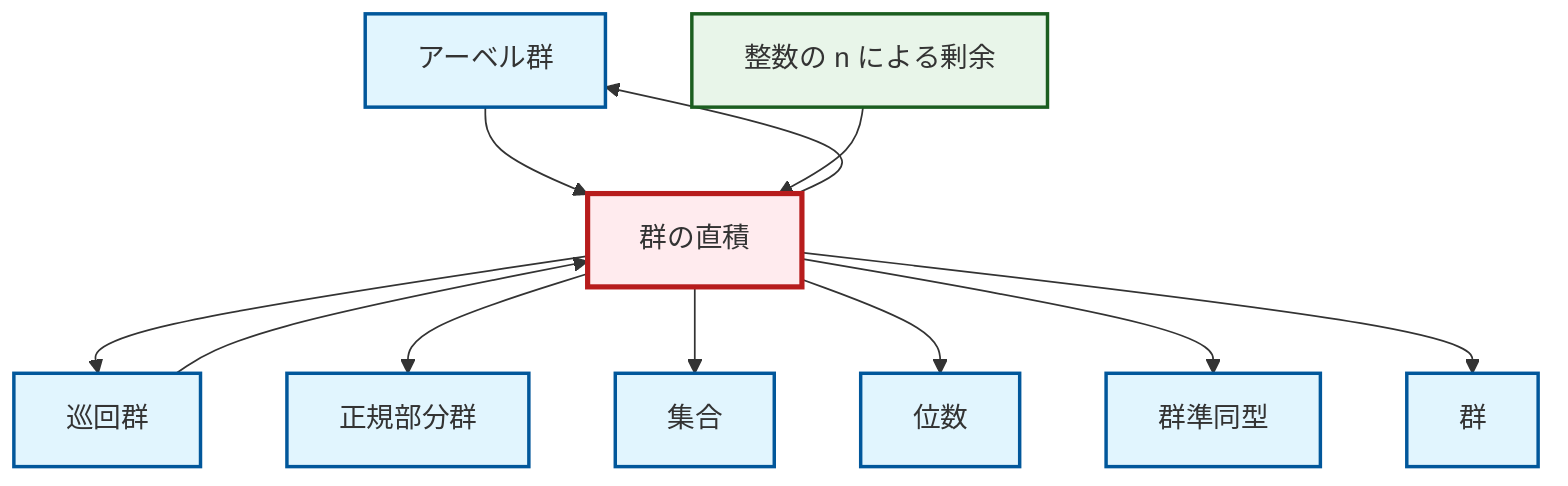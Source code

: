 graph TD
    classDef definition fill:#e1f5fe,stroke:#01579b,stroke-width:2px
    classDef theorem fill:#f3e5f5,stroke:#4a148c,stroke-width:2px
    classDef axiom fill:#fff3e0,stroke:#e65100,stroke-width:2px
    classDef example fill:#e8f5e9,stroke:#1b5e20,stroke-width:2px
    classDef current fill:#ffebee,stroke:#b71c1c,stroke-width:3px
    def-abelian-group["アーベル群"]:::definition
    def-set["集合"]:::definition
    def-cyclic-group["巡回群"]:::definition
    def-group["群"]:::definition
    def-direct-product["群の直積"]:::definition
    def-order["位数"]:::definition
    ex-quotient-integers-mod-n["整数の n による剰余"]:::example
    def-normal-subgroup["正規部分群"]:::definition
    def-homomorphism["群準同型"]:::definition
    def-direct-product --> def-cyclic-group
    def-direct-product --> def-normal-subgroup
    def-direct-product --> def-abelian-group
    def-abelian-group --> def-direct-product
    def-direct-product --> def-set
    def-direct-product --> def-order
    ex-quotient-integers-mod-n --> def-direct-product
    def-cyclic-group --> def-direct-product
    def-direct-product --> def-homomorphism
    def-direct-product --> def-group
    class def-direct-product current